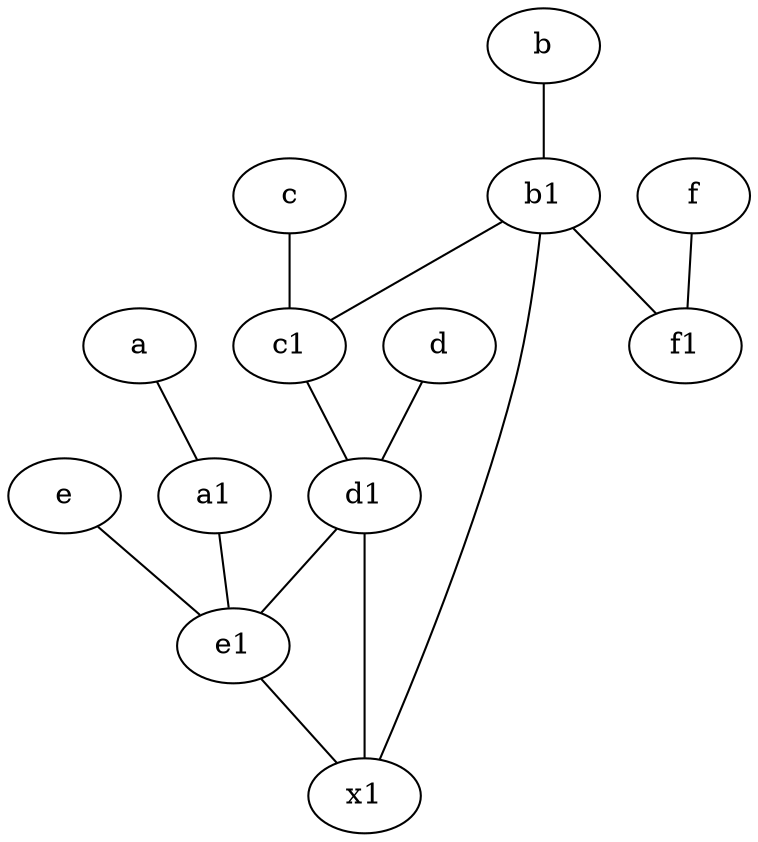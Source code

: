 graph {
	node [labelfontsize=50]
	c1 [labelfontsize=50 pos="4.5,3!"]
	e [labelfontsize=50 pos="7,9!"]
	x1 [labelfontsize=50]
	e1 [labelfontsize=50 pos="7,7!"]
	b1 [labelfontsize=50 pos="9,4!"]
	a [labelfontsize=50 pos="8,2!"]
	a1 [labelfontsize=50 pos="8,3!"]
	c [labelfontsize=50 pos="4.5,2!"]
	d1 [labelfontsize=50 pos="3,5!"]
	f1 [labelfontsize=50 pos="3,8!"]
	d [labelfontsize=50 pos="2,5!"]
	b [labelfontsize=50 pos="10,4!"]
	f [labelfontsize=50 pos="3,9!"]
	f -- f1
	d1 -- x1
	e -- e1
	d1 -- e1
	b1 -- c1
	e1 -- x1
	d -- d1
	b -- b1
	c1 -- d1
	b1 -- f1
	c -- c1
	b1 -- x1
	a -- a1
	a1 -- e1
}
